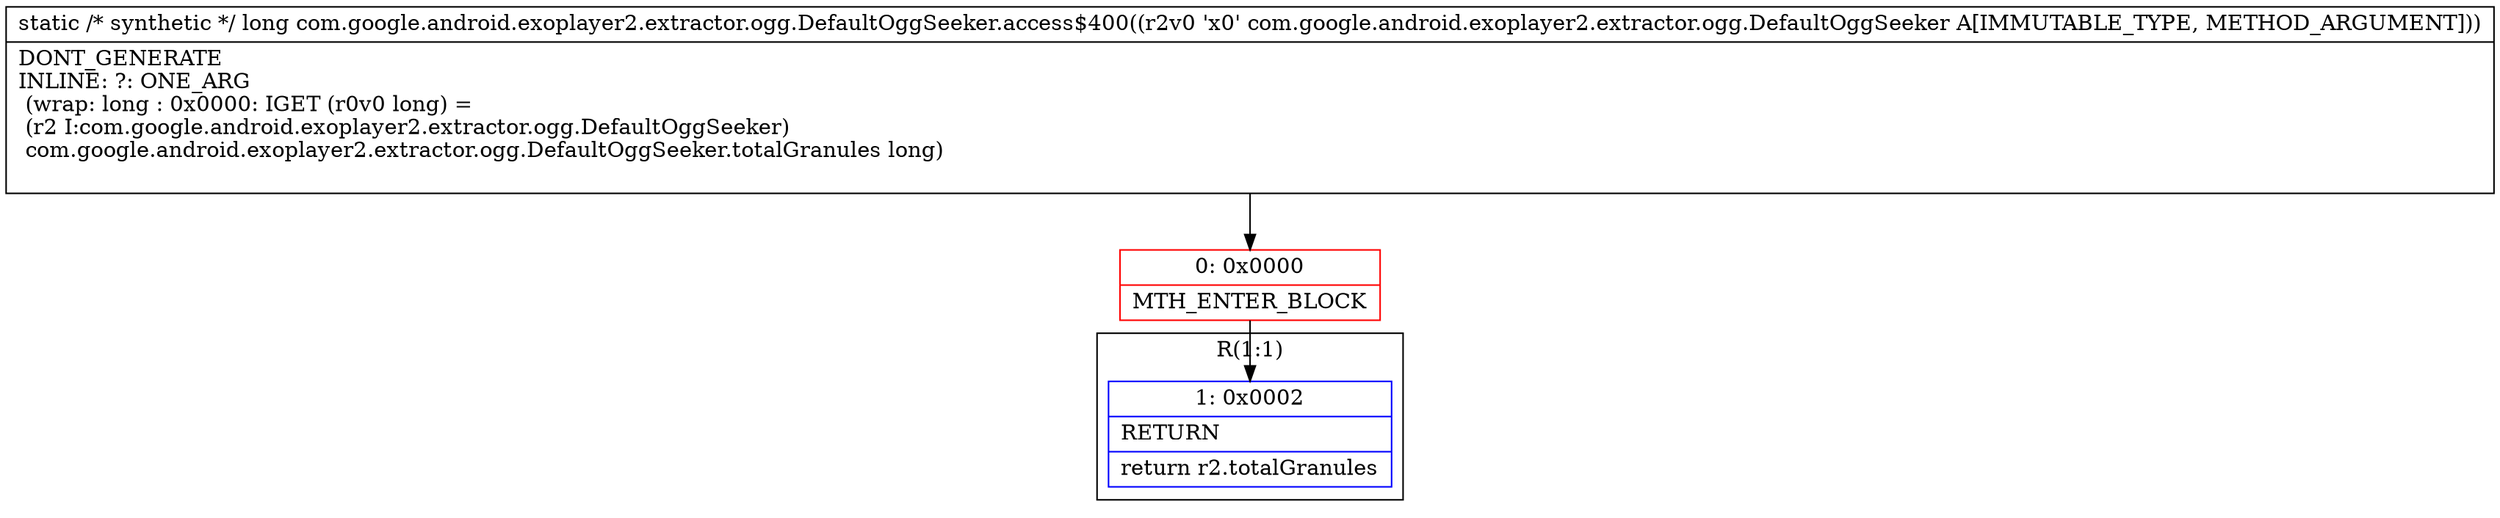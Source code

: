 digraph "CFG forcom.google.android.exoplayer2.extractor.ogg.DefaultOggSeeker.access$400(Lcom\/google\/android\/exoplayer2\/extractor\/ogg\/DefaultOggSeeker;)J" {
subgraph cluster_Region_983257410 {
label = "R(1:1)";
node [shape=record,color=blue];
Node_1 [shape=record,label="{1\:\ 0x0002|RETURN\l|return r2.totalGranules\l}"];
}
Node_0 [shape=record,color=red,label="{0\:\ 0x0000|MTH_ENTER_BLOCK\l}"];
MethodNode[shape=record,label="{static \/* synthetic *\/ long com.google.android.exoplayer2.extractor.ogg.DefaultOggSeeker.access$400((r2v0 'x0' com.google.android.exoplayer2.extractor.ogg.DefaultOggSeeker A[IMMUTABLE_TYPE, METHOD_ARGUMENT]))  | DONT_GENERATE\lINLINE: ?: ONE_ARG  \l  (wrap: long : 0x0000: IGET  (r0v0 long) = \l  (r2 I:com.google.android.exoplayer2.extractor.ogg.DefaultOggSeeker)\l com.google.android.exoplayer2.extractor.ogg.DefaultOggSeeker.totalGranules long)\l\l}"];
MethodNode -> Node_0;
Node_0 -> Node_1;
}

